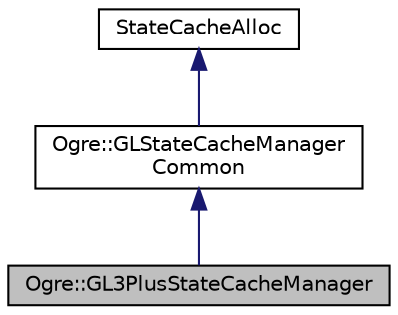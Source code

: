 digraph "Ogre::GL3PlusStateCacheManager"
{
  bgcolor="transparent";
  edge [fontname="Helvetica",fontsize="10",labelfontname="Helvetica",labelfontsize="10"];
  node [fontname="Helvetica",fontsize="10",shape=record];
  Node0 [label="Ogre::GL3PlusStateCacheManager",height=0.2,width=0.4,color="black", fillcolor="grey75", style="filled", fontcolor="black"];
  Node1 -> Node0 [dir="back",color="midnightblue",fontsize="10",style="solid",fontname="Helvetica"];
  Node1 [label="Ogre::GLStateCacheManager\lCommon",height=0.2,width=0.4,color="black",URL="$class_ogre_1_1_g_l_state_cache_manager_common.html",tooltip="An in memory cache of the OpenGL state. "];
  Node2 -> Node1 [dir="back",color="midnightblue",fontsize="10",style="solid",fontname="Helvetica"];
  Node2 [label="StateCacheAlloc",height=0.2,width=0.4,color="black",URL="$class_ogre_1_1_allocated_object.html"];
}
